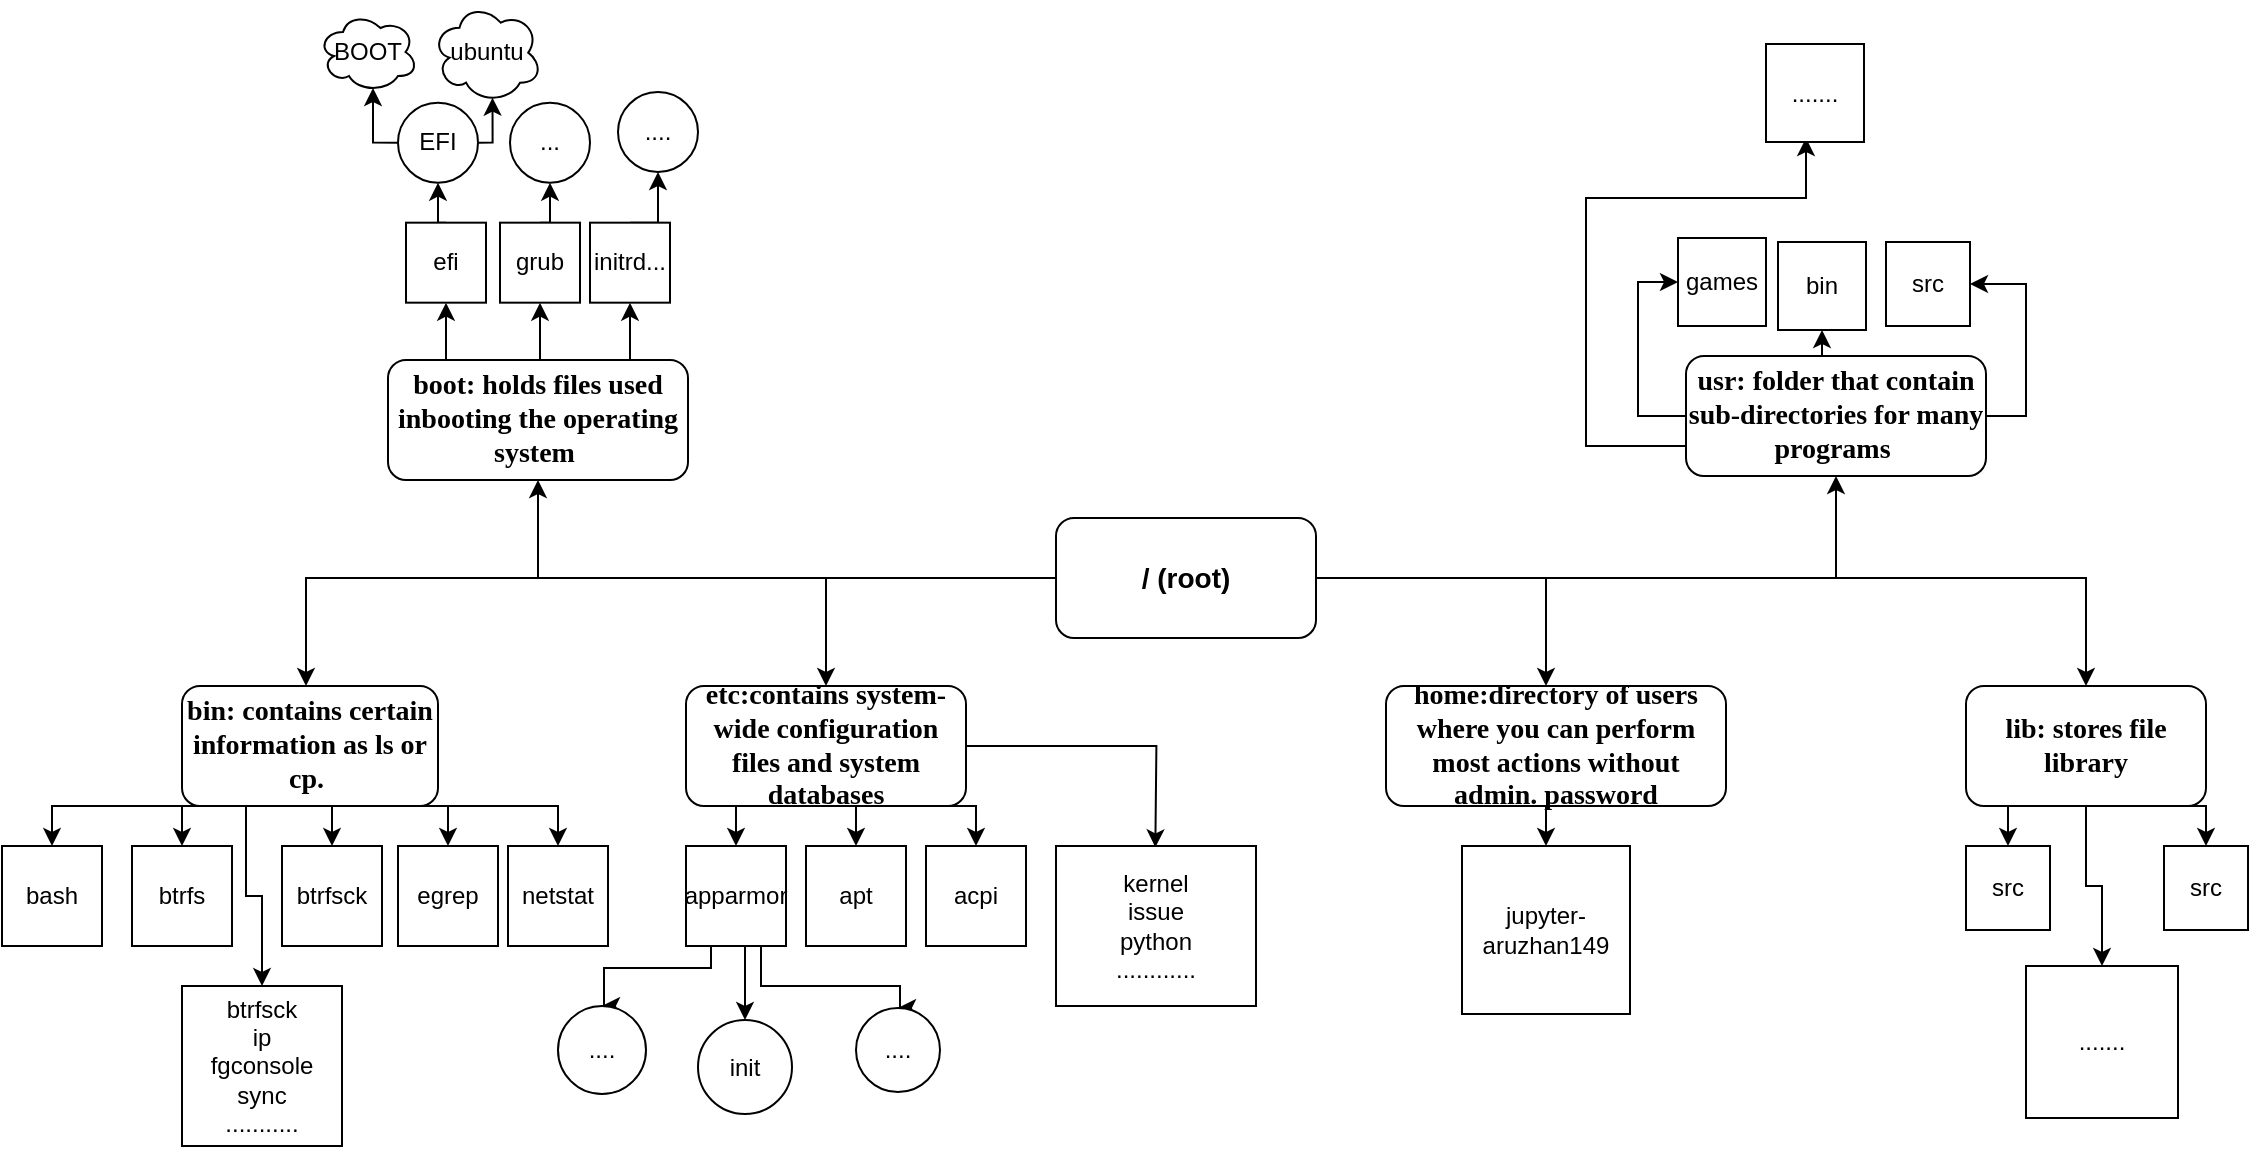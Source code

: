 <mxGraphModel dx="2120" dy="1714" grid="1" gridSize="10" guides="1" tooltips="1" connect="1" arrows="1" fold="1" page="1" pageScale="1" pageWidth="827" pageHeight="1169" background="#ffffff"><root><mxCell id="0"/><mxCell id="1" parent="0"/><mxCell id="11" style="edgeStyle=orthogonalEdgeStyle;rounded=0;html=1;jettySize=auto;orthogonalLoop=1;" parent="1" source="2" target="5" edge="1"><mxGeometry relative="1" as="geometry"/></mxCell><mxCell id="16" style="edgeStyle=orthogonalEdgeStyle;rounded=0;html=1;entryX=0.5;entryY=0;jettySize=auto;orthogonalLoop=1;" parent="1" source="2" target="9" edge="1"><mxGeometry relative="1" as="geometry"/></mxCell><mxCell id="17" style="edgeStyle=orthogonalEdgeStyle;rounded=0;html=1;jettySize=auto;orthogonalLoop=1;" parent="1" source="2" target="7" edge="1"><mxGeometry relative="1" as="geometry"><Array as="points"><mxPoint x="370" y="50"/></Array></mxGeometry></mxCell><mxCell id="145" style="edgeStyle=orthogonalEdgeStyle;rounded=0;html=1;exitX=1;exitY=0.5;entryX=0.5;entryY=1;jettySize=auto;orthogonalLoop=1;" parent="1" source="2" target="8" edge="1"><mxGeometry relative="1" as="geometry"/></mxCell><mxCell id="150" style="edgeStyle=orthogonalEdgeStyle;rounded=0;html=1;exitX=0;exitY=0.5;entryX=0.5;entryY=1;jettySize=auto;orthogonalLoop=1;" edge="1" parent="1" source="2" target="19"><mxGeometry relative="1" as="geometry"/></mxCell><mxCell id="2" value="/ (root)" style="rounded=1;whiteSpace=wrap;html=1;fontStyle=1;fontSize=14;" parent="1" vertex="1"><mxGeometry x="125" y="20" width="130" height="60" as="geometry"/></mxCell><mxCell id="65" style="edgeStyle=orthogonalEdgeStyle;rounded=0;html=1;exitX=0.5;exitY=1;entryX=0.5;entryY=0;jettySize=auto;orthogonalLoop=1;" parent="1" source="5" target="60" edge="1"><mxGeometry relative="1" as="geometry"><Array as="points"><mxPoint x="25" y="164"/></Array></mxGeometry></mxCell><mxCell id="88" style="edgeStyle=orthogonalEdgeStyle;rounded=0;html=1;exitX=0.25;exitY=1;entryX=0.5;entryY=0;jettySize=auto;orthogonalLoop=1;" parent="1" source="5" target="67" edge="1"><mxGeometry relative="1" as="geometry"><Array as="points"><mxPoint x="-35" y="164"/></Array></mxGeometry></mxCell><mxCell id="89" style="edgeStyle=orthogonalEdgeStyle;rounded=0;html=1;exitX=0.75;exitY=1;entryX=0.5;entryY=0;jettySize=auto;orthogonalLoop=1;" parent="1" source="5" target="61" edge="1"><mxGeometry relative="1" as="geometry"><Array as="points"><mxPoint x="85" y="164"/></Array></mxGeometry></mxCell><mxCell id="90" style="edgeStyle=orthogonalEdgeStyle;rounded=0;html=1;exitX=1;exitY=0.5;entryX=0.5;entryY=0;jettySize=auto;orthogonalLoop=1;" parent="1" source="5" edge="1"><mxGeometry relative="1" as="geometry"><mxPoint x="174.667" y="184.667" as="targetPoint"/></mxGeometry></mxCell><mxCell id="5" value="etc:contains system-wide configuration files and system databases" style="rounded=1;whiteSpace=wrap;html=1;fontFamily=Times New Roman;fontSize=14;fontStyle=1" parent="1" vertex="1"><mxGeometry x="-60" y="104" width="140" height="60" as="geometry"/></mxCell><mxCell id="41" style="edgeStyle=orthogonalEdgeStyle;rounded=0;html=1;exitX=0.25;exitY=1;entryX=0.5;entryY=0;jettySize=auto;orthogonalLoop=1;" parent="1" source="6" target="35" edge="1"><mxGeometry relative="1" as="geometry"><Array as="points"><mxPoint x="-377" y="164"/></Array></mxGeometry></mxCell><mxCell id="42" style="edgeStyle=orthogonalEdgeStyle;rounded=0;html=1;exitX=0.5;exitY=1;entryX=0.5;entryY=0;jettySize=auto;orthogonalLoop=1;" parent="1" source="6" target="37" edge="1"><mxGeometry relative="1" as="geometry"/></mxCell><mxCell id="45" style="edgeStyle=orthogonalEdgeStyle;rounded=0;html=1;exitX=0.25;exitY=1;entryX=0.5;entryY=0;jettySize=auto;orthogonalLoop=1;" parent="1" source="6" target="36" edge="1"><mxGeometry relative="1" as="geometry"/></mxCell><mxCell id="82" style="edgeStyle=orthogonalEdgeStyle;rounded=0;html=1;exitX=0.25;exitY=1;entryX=0.5;entryY=0;jettySize=auto;orthogonalLoop=1;" parent="1" source="6" target="40" edge="1"><mxGeometry relative="1" as="geometry"/></mxCell><mxCell id="86" style="edgeStyle=orthogonalEdgeStyle;rounded=0;html=1;exitX=0.75;exitY=1;entryX=0.5;entryY=0;jettySize=auto;orthogonalLoop=1;" parent="1" source="6" target="39" edge="1"><mxGeometry relative="1" as="geometry"><Array as="points"><mxPoint x="-124" y="164"/></Array></mxGeometry></mxCell><mxCell id="87" style="edgeStyle=orthogonalEdgeStyle;rounded=0;html=1;exitX=0.75;exitY=1;entryX=0.5;entryY=0;jettySize=auto;orthogonalLoop=1;" parent="1" source="6" target="38" edge="1"><mxGeometry relative="1" as="geometry"><Array as="points"><mxPoint x="-179" y="164"/></Array></mxGeometry></mxCell><mxCell id="6" value="bin: contains certain information as ls or cp.&amp;nbsp;" style="rounded=1;whiteSpace=wrap;html=1;fontStyle=1;fontFamily=Times New Roman;fontSize=14;" parent="1" vertex="1"><mxGeometry x="-312" y="104" width="128" height="60" as="geometry"/></mxCell><mxCell id="149" style="edgeStyle=orthogonalEdgeStyle;rounded=0;html=1;exitX=0.5;exitY=1;entryX=0.5;entryY=0;jettySize=auto;orthogonalLoop=1;" parent="1" source="7" target="148" edge="1"><mxGeometry relative="1" as="geometry"/></mxCell><mxCell id="7" value="&lt;div&gt;home:directory of users where you can perform most actions without admin. password&lt;/div&gt;" style="rounded=1;whiteSpace=wrap;html=1;fontSize=14;fontStyle=1;fontFamily=Times New Roman;" parent="1" vertex="1"><mxGeometry x="290" y="104" width="170" height="60" as="geometry"/></mxCell><mxCell id="141" style="edgeStyle=orthogonalEdgeStyle;rounded=0;html=1;exitX=0;exitY=0.5;entryX=0;entryY=0.5;jettySize=auto;orthogonalLoop=1;" parent="1" source="8" target="98" edge="1"><mxGeometry relative="1" as="geometry"/></mxCell><mxCell id="142" style="edgeStyle=orthogonalEdgeStyle;rounded=0;html=1;exitX=1;exitY=0.5;entryX=1;entryY=0.5;jettySize=auto;orthogonalLoop=1;" parent="1" source="8" target="101" edge="1"><mxGeometry relative="1" as="geometry"/></mxCell><mxCell id="143" style="edgeStyle=orthogonalEdgeStyle;rounded=0;html=1;exitX=0.5;exitY=0;entryX=0.5;entryY=1;jettySize=auto;orthogonalLoop=1;" parent="1" source="8" target="100" edge="1"><mxGeometry relative="1" as="geometry"/></mxCell><mxCell id="144" style="edgeStyle=orthogonalEdgeStyle;rounded=0;html=1;exitX=0;exitY=0.75;jettySize=auto;orthogonalLoop=1;" parent="1" source="8" edge="1"><mxGeometry relative="1" as="geometry"><mxPoint x="500" y="-170" as="targetPoint"/><Array as="points"><mxPoint x="390" y="-16"/><mxPoint x="390" y="-140"/><mxPoint x="500" y="-140"/></Array></mxGeometry></mxCell><mxCell id="8" value="usr: folder that contain sub-directories for many programs&amp;nbsp;" style="rounded=1;whiteSpace=wrap;html=1;fontStyle=1;fontFamily=Times New Roman;fontSize=14;" parent="1" vertex="1"><mxGeometry x="440" y="-61" width="150" height="60" as="geometry"/></mxCell><mxCell id="114" style="edgeStyle=orthogonalEdgeStyle;rounded=0;html=1;exitX=0.25;exitY=1;entryX=0.5;entryY=0;jettySize=auto;orthogonalLoop=1;" parent="1" source="9" target="111" edge="1"><mxGeometry relative="1" as="geometry"/></mxCell><mxCell id="115" style="edgeStyle=orthogonalEdgeStyle;rounded=0;html=1;exitX=0.75;exitY=1;entryX=0.5;entryY=0;jettySize=auto;orthogonalLoop=1;" parent="1" source="9" target="110" edge="1"><mxGeometry relative="1" as="geometry"/></mxCell><mxCell id="116" style="edgeStyle=orthogonalEdgeStyle;rounded=0;html=1;exitX=0.5;exitY=1;entryX=0.5;entryY=0;jettySize=auto;orthogonalLoop=1;" parent="1" source="9" target="112" edge="1"><mxGeometry relative="1" as="geometry"/></mxCell><mxCell id="9" value="lib: stores file library" style="rounded=1;whiteSpace=wrap;html=1;fontFamily=Times New Roman;fontSize=14;fontStyle=1" parent="1" vertex="1"><mxGeometry x="580" y="104" width="120" height="60" as="geometry"/></mxCell><mxCell id="13" style="edgeStyle=orthogonalEdgeStyle;rounded=0;html=1;jettySize=auto;orthogonalLoop=1;" parent="1" target="6" edge="1"><mxGeometry relative="1" as="geometry"><mxPoint x="90" y="50" as="sourcePoint"/><mxPoint x="-390" y="50" as="targetPoint"/><Array as="points"><mxPoint x="-250" y="50"/></Array></mxGeometry></mxCell><mxCell id="35" value="bash" style="rounded=0;whiteSpace=wrap;html=1;" parent="1" vertex="1"><mxGeometry x="-402" y="184" width="50" height="50" as="geometry"/></mxCell><mxCell id="36" value="btrfs" style="rounded=0;whiteSpace=wrap;html=1;" parent="1" vertex="1"><mxGeometry x="-337" y="184" width="50" height="50" as="geometry"/></mxCell><mxCell id="37" value="btrfsck" style="rounded=0;whiteSpace=wrap;html=1;" parent="1" vertex="1"><mxGeometry x="-262" y="184" width="50" height="50" as="geometry"/></mxCell><mxCell id="38" value="egrep" style="rounded=0;whiteSpace=wrap;html=1;" parent="1" vertex="1"><mxGeometry x="-204" y="184" width="50" height="50" as="geometry"/></mxCell><mxCell id="39" value="netstat" style="rounded=0;whiteSpace=wrap;html=1;" parent="1" vertex="1"><mxGeometry x="-149" y="184" width="50" height="50" as="geometry"/></mxCell><mxCell id="40" value="btrfsck&lt;div&gt;ip&lt;/div&gt;&lt;div&gt;fgconsole&lt;/div&gt;&lt;div&gt;sync&lt;/div&gt;&lt;div&gt;...........&lt;/div&gt;" style="whiteSpace=wrap;html=1;aspect=fixed;" parent="1" vertex="1"><mxGeometry x="-312" y="254" width="80" height="80" as="geometry"/></mxCell><mxCell id="44" style="edgeStyle=orthogonalEdgeStyle;rounded=0;html=1;exitX=0.5;exitY=1;jettySize=auto;orthogonalLoop=1;" parent="1" source="6" target="6" edge="1"><mxGeometry relative="1" as="geometry"><Array as="points"/></mxGeometry></mxCell><mxCell id="127" value="BOOT" style="ellipse;shape=cloud;whiteSpace=wrap;html=1;" parent="1" vertex="1"><mxGeometry x="-244" y="-233" width="50" height="40" as="geometry"/></mxCell><mxCell id="56" value="...." style="ellipse;whiteSpace=wrap;html=1;aspect=fixed;" parent="1" vertex="1"><mxGeometry x="-94" y="-193" width="40" height="40" as="geometry"/></mxCell><mxCell id="60" value="apt" style="rounded=0;whiteSpace=wrap;html=1;" parent="1" vertex="1"><mxGeometry y="184" width="50" height="50" as="geometry"/></mxCell><mxCell id="61" value="acpi" style="rounded=0;whiteSpace=wrap;html=1;" parent="1" vertex="1"><mxGeometry x="60" y="184" width="50" height="50" as="geometry"/></mxCell><mxCell id="62" value="kernel&lt;div&gt;issue&lt;/div&gt;&lt;div&gt;python&lt;/div&gt;&lt;div&gt;............&lt;/div&gt;" style="rounded=0;whiteSpace=wrap;html=1;" parent="1" vertex="1"><mxGeometry x="125" y="184" width="100" height="80" as="geometry"/></mxCell><mxCell id="95" style="edgeStyle=orthogonalEdgeStyle;rounded=0;html=1;exitX=0.25;exitY=1;entryX=0.5;entryY=0;jettySize=auto;orthogonalLoop=1;" parent="1" source="67" target="93" edge="1"><mxGeometry relative="1" as="geometry"><Array as="points"><mxPoint x="-48" y="245"/><mxPoint x="-101" y="245"/></Array></mxGeometry></mxCell><mxCell id="96" style="edgeStyle=orthogonalEdgeStyle;rounded=0;html=1;exitX=0.75;exitY=1;entryX=0.5;entryY=0;jettySize=auto;orthogonalLoop=1;" parent="1" source="67" target="94" edge="1"><mxGeometry relative="1" as="geometry"><Array as="points"><mxPoint x="-23" y="254"/><mxPoint x="47" y="254"/></Array></mxGeometry></mxCell><mxCell id="151" style="edgeStyle=orthogonalEdgeStyle;rounded=0;html=1;exitX=0.5;exitY=1;entryX=0.5;entryY=0;jettySize=auto;orthogonalLoop=1;" edge="1" parent="1" source="67" target="92"><mxGeometry relative="1" as="geometry"/></mxCell><mxCell id="67" value="apparmor" style="whiteSpace=wrap;html=1;aspect=fixed;" parent="1" vertex="1"><mxGeometry x="-60" y="184" width="50" height="50" as="geometry"/></mxCell><mxCell id="92" value="init" style="ellipse;whiteSpace=wrap;html=1;aspect=fixed;" parent="1" vertex="1"><mxGeometry x="-54" y="271" width="47" height="47" as="geometry"/></mxCell><mxCell id="93" value="...." style="ellipse;whiteSpace=wrap;html=1;aspect=fixed;" parent="1" vertex="1"><mxGeometry x="-124" y="264" width="44" height="44" as="geometry"/></mxCell><mxCell id="94" value="...." style="ellipse;whiteSpace=wrap;html=1;aspect=fixed;" parent="1" vertex="1"><mxGeometry x="25" y="265" width="42" height="42" as="geometry"/></mxCell><mxCell id="98" value="games" style="whiteSpace=wrap;html=1;aspect=fixed;" parent="1" vertex="1"><mxGeometry x="436" y="-120" width="44" height="44" as="geometry"/></mxCell><mxCell id="100" value="bin" style="whiteSpace=wrap;html=1;aspect=fixed;" parent="1" vertex="1"><mxGeometry x="486" y="-118" width="44" height="44" as="geometry"/></mxCell><mxCell id="101" value="src" style="whiteSpace=wrap;html=1;aspect=fixed;" parent="1" vertex="1"><mxGeometry x="540" y="-118" width="42" height="42" as="geometry"/></mxCell><mxCell id="105" value="......." style="whiteSpace=wrap;html=1;aspect=fixed;" parent="1" vertex="1"><mxGeometry x="480" y="-217" width="49" height="49" as="geometry"/></mxCell><mxCell id="110" value="src" style="whiteSpace=wrap;html=1;aspect=fixed;" parent="1" vertex="1"><mxGeometry x="679" y="184" width="42" height="42" as="geometry"/></mxCell><mxCell id="111" value="src" style="whiteSpace=wrap;html=1;aspect=fixed;" parent="1" vertex="1"><mxGeometry x="580" y="184" width="42" height="42" as="geometry"/></mxCell><mxCell id="112" value="......." style="whiteSpace=wrap;html=1;aspect=fixed;" parent="1" vertex="1"><mxGeometry x="610" y="244" width="76" height="76" as="geometry"/></mxCell><mxCell id="133" style="edgeStyle=orthogonalEdgeStyle;rounded=0;html=1;exitX=0.5;exitY=0;entryX=0.5;entryY=1;jettySize=auto;orthogonalLoop=1;" parent="1" source="27" target="49" edge="1"><mxGeometry relative="1" as="geometry"/></mxCell><mxCell id="27" value="efi" style="rounded=0;whiteSpace=wrap;html=1;" parent="1" vertex="1"><mxGeometry x="-200" y="-127.667" width="40" height="40" as="geometry"/></mxCell><mxCell id="135" style="edgeStyle=orthogonalEdgeStyle;rounded=0;html=1;exitX=0.5;exitY=0;entryX=0.5;entryY=1;jettySize=auto;orthogonalLoop=1;" parent="1" source="29" target="56" edge="1"><mxGeometry relative="1" as="geometry"/></mxCell><mxCell id="29" value="initrd..." style="rounded=0;whiteSpace=wrap;html=1;" parent="1" vertex="1"><mxGeometry x="-108" y="-127.667" width="40" height="40" as="geometry"/></mxCell><mxCell id="134" style="edgeStyle=orthogonalEdgeStyle;rounded=0;html=1;exitX=0.5;exitY=0;entryX=0.5;entryY=1;jettySize=auto;orthogonalLoop=1;" parent="1" source="30" target="55" edge="1"><mxGeometry relative="1" as="geometry"/></mxCell><mxCell id="30" value="grub" style="rounded=0;whiteSpace=wrap;html=1;" parent="1" vertex="1"><mxGeometry x="-153" y="-127.667" width="40" height="40" as="geometry"/></mxCell><mxCell id="129" style="edgeStyle=orthogonalEdgeStyle;rounded=0;html=1;exitX=0;exitY=0.5;entryX=0.55;entryY=0.95;entryPerimeter=0;jettySize=auto;orthogonalLoop=1;" parent="1" source="49" target="127" edge="1"><mxGeometry relative="1" as="geometry"/></mxCell><mxCell id="130" style="edgeStyle=orthogonalEdgeStyle;rounded=0;html=1;exitX=1;exitY=0.5;entryX=0.55;entryY=0.95;entryPerimeter=0;jettySize=auto;orthogonalLoop=1;" parent="1" source="49" target="53" edge="1"><mxGeometry relative="1" as="geometry"/></mxCell><mxCell id="49" value="EFI" style="ellipse;whiteSpace=wrap;html=1;aspect=fixed;" parent="1" vertex="1"><mxGeometry x="-204" y="-187.667" width="40" height="40" as="geometry"/></mxCell><mxCell id="53" value="ubuntu" style="ellipse;shape=cloud;whiteSpace=wrap;html=1;" parent="1" vertex="1"><mxGeometry x="-187" y="-237.667" width="55" height="50" as="geometry"/></mxCell><mxCell id="55" value="..." style="ellipse;whiteSpace=wrap;html=1;aspect=fixed;" parent="1" vertex="1"><mxGeometry x="-148" y="-187.667" width="40" height="40" as="geometry"/></mxCell><mxCell id="121" style="edgeStyle=orthogonalEdgeStyle;rounded=0;html=1;exitX=0.5;exitY=0;entryX=0.5;entryY=1;jettySize=auto;orthogonalLoop=1;" parent="1" source="19" target="30" edge="1"><mxGeometry relative="1" as="geometry"/></mxCell><mxCell id="122" style="edgeStyle=orthogonalEdgeStyle;rounded=0;html=1;exitX=0.25;exitY=0;entryX=0.5;entryY=1;jettySize=auto;orthogonalLoop=1;" parent="1" source="19" target="27" edge="1"><mxGeometry relative="1" as="geometry"/></mxCell><mxCell id="123" style="edgeStyle=orthogonalEdgeStyle;rounded=0;html=1;exitX=0.75;exitY=0;entryX=0.5;entryY=1;jettySize=auto;orthogonalLoop=1;" parent="1" source="19" target="29" edge="1"><mxGeometry relative="1" as="geometry"/></mxCell><mxCell id="19" value="&lt;div&gt;boot: holds files used inbooting the operating system&amp;nbsp;&lt;/div&gt;" style="rounded=1;whiteSpace=wrap;html=1;fontFamily=Times New Roman;fontSize=14;fontStyle=1" parent="1" vertex="1"><mxGeometry x="-209" y="-59" width="150" height="60" as="geometry"/></mxCell><mxCell id="131" style="edgeStyle=orthogonalEdgeStyle;rounded=0;html=1;exitX=0.5;exitY=1;jettySize=auto;orthogonalLoop=1;" parent="1" source="49" target="49" edge="1"><mxGeometry relative="1" as="geometry"/></mxCell><mxCell id="138" style="edgeStyle=orthogonalEdgeStyle;rounded=0;html=1;exitX=1;exitY=0.5;entryX=1;entryY=0.5;jettySize=auto;orthogonalLoop=1;" parent="1" source="100" target="100" edge="1"><mxGeometry relative="1" as="geometry"/></mxCell><mxCell id="148" value="jupyter-aruzhan149" style="whiteSpace=wrap;html=1;aspect=fixed;" parent="1" vertex="1"><mxGeometry x="328" y="184" width="84" height="84" as="geometry"/></mxCell></root></mxGraphModel>